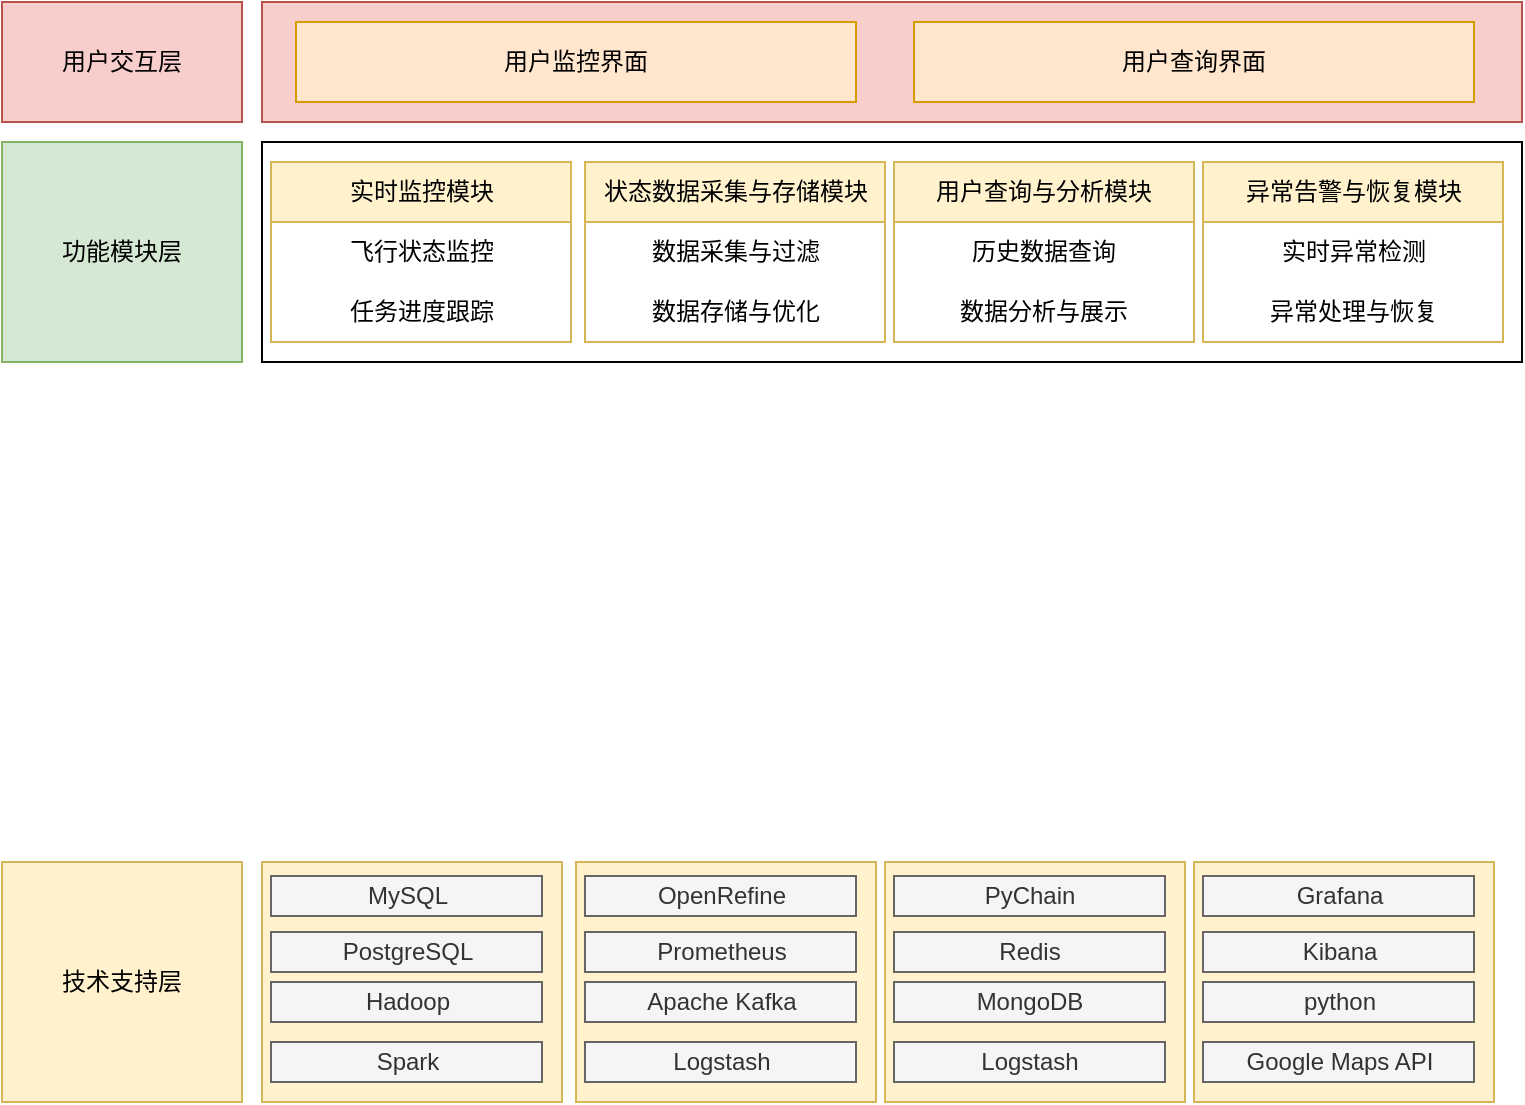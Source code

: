 <mxfile version="25.0.3">
  <diagram name="第 1 页" id="iFm5eo9EGmCHDPWDAaw0">
    <mxGraphModel dx="817" dy="717" grid="1" gridSize="10" guides="1" tooltips="1" connect="1" arrows="1" fold="1" page="1" pageScale="1" pageWidth="827" pageHeight="1169" math="0" shadow="0">
      <root>
        <mxCell id="0" />
        <mxCell id="1" parent="0" />
        <mxCell id="I6SyBdKCB0gjS5Uud8rl-10" value="" style="rounded=0;whiteSpace=wrap;html=1;" vertex="1" parent="1">
          <mxGeometry x="230" y="160" width="630" height="110" as="geometry" />
        </mxCell>
        <mxCell id="6t4_MSoUbNSP_UoqYTOG-1" value="用户交互层" style="rounded=0;whiteSpace=wrap;html=1;fillColor=#f8cecc;strokeColor=#b85450;" parent="1" vertex="1">
          <mxGeometry x="100" y="90" width="120" height="60" as="geometry" />
        </mxCell>
        <mxCell id="6t4_MSoUbNSP_UoqYTOG-2" value="功能模块层" style="rounded=0;whiteSpace=wrap;html=1;fillColor=#d5e8d4;strokeColor=#82b366;" parent="1" vertex="1">
          <mxGeometry x="100" y="160" width="120" height="110" as="geometry" />
        </mxCell>
        <mxCell id="6t4_MSoUbNSP_UoqYTOG-3" value="技术支持层" style="rounded=0;whiteSpace=wrap;html=1;fillColor=#fff2cc;strokeColor=#d6b656;" parent="1" vertex="1">
          <mxGeometry x="100" y="520" width="120" height="120" as="geometry" />
        </mxCell>
        <mxCell id="6t4_MSoUbNSP_UoqYTOG-5" value="" style="rounded=0;whiteSpace=wrap;html=1;fillColor=#f8cecc;strokeColor=#b85450;" parent="1" vertex="1">
          <mxGeometry x="230" y="90" width="630" height="60" as="geometry" />
        </mxCell>
        <mxCell id="6t4_MSoUbNSP_UoqYTOG-20" value="用户监控界面" style="rounded=0;whiteSpace=wrap;html=1;fillColor=#ffe6cc;strokeColor=#d79b00;" parent="1" vertex="1">
          <mxGeometry x="247" y="100" width="280" height="40" as="geometry" />
        </mxCell>
        <mxCell id="6t4_MSoUbNSP_UoqYTOG-54" value="&lt;span style=&quot;color: rgba(0, 0, 0, 0); font-family: monospace; font-size: 0px; text-align: start; text-wrap-mode: nowrap;&quot;&gt;%3CmxGraphModel%3E%3Croot%3E%3CmxCell%20id%3D%220%22%2F%3E%3CmxCell%20id%3D%221%22%20parent%3D%220%22%2F%3E%3CmxCell%20id%3D%222%22%20value%3D%22%22%20style%3D%22rounded%3D0%3BwhiteSpace%3Dwrap%3Bhtml%3D1%3B%22%20vertex%3D%221%22%20parent%3D%221%22%3E%3CmxGeometry%20x%3D%22230%22%20y%3D%22162.5%22%20width%3D%22155%22%20height%3D%22107.5%22%20as%3D%22geometry%22%2F%3E%3C%2FmxCell%3E%3CmxCell%20id%3D%223%22%20value%3D%22%E6%95%B0%E6%8D%AE%E5%AF%BC%E5%85%A5%E4%B8%8E%E8%9E%8D%E5%90%88%22%20style%3D%22rounded%3D0%3BwhiteSpace%3Dwrap%3Bhtml%3D1%3B%22%20vertex%3D%221%22%20parent%3D%221%22%3E%3CmxGeometry%20x%3D%22240%22%20y%3D%22170%22%20width%3D%22140%22%20height%3D%2240%22%20as%3D%22geometry%22%2F%3E%3C%2FmxCell%3E%3CmxCell%20id%3D%224%22%20value%3D%22%E5%A4%A7%E6%95%B0%E6%8D%AE%E5%8A%A0%E8%BD%BD%E4%B8%8E%E6%B5%81%E9%87%8F%E6%8E%A7%E5%88%B6%22%20style%3D%22rounded%3D0%3BwhiteSpace%3Dwrap%3Bhtml%3D1%3B%22%20vertex%3D%221%22%20parent%3D%221%22%3E%3CmxGeometry%20x%3D%22240%22%20y%3D%22220%22%20width%3D%22140%22%20height%3D%2240%22%20as%3D%22geometry%22%2F%3E%3C%2FmxCell%3E%3C%2Froot%3E%3C%2FmxGraphModel%3E&lt;/span&gt;" style="rounded=0;whiteSpace=wrap;html=1;fillColor=#fff2cc;strokeColor=#d6b656;" parent="1" vertex="1">
          <mxGeometry x="230" y="520" width="150" height="120" as="geometry" />
        </mxCell>
        <mxCell id="6t4_MSoUbNSP_UoqYTOG-57" value="MySQL" style="rounded=0;whiteSpace=wrap;html=1;fillColor=#f5f5f5;fontColor=#333333;strokeColor=#666666;" parent="1" vertex="1">
          <mxGeometry x="234.5" y="527" width="135.5" height="20" as="geometry" />
        </mxCell>
        <mxCell id="6t4_MSoUbNSP_UoqYTOG-60" value="PostgreSQL" style="rounded=0;whiteSpace=wrap;html=1;fillColor=#f5f5f5;fontColor=#333333;strokeColor=#666666;" parent="1" vertex="1">
          <mxGeometry x="234.5" y="555" width="135.5" height="20" as="geometry" />
        </mxCell>
        <mxCell id="6t4_MSoUbNSP_UoqYTOG-61" value="Hadoop" style="rounded=0;whiteSpace=wrap;html=1;fillColor=#f5f5f5;fontColor=#333333;strokeColor=#666666;" parent="1" vertex="1">
          <mxGeometry x="234.5" y="580" width="135.5" height="20" as="geometry" />
        </mxCell>
        <mxCell id="6t4_MSoUbNSP_UoqYTOG-62" value="Spark" style="rounded=0;whiteSpace=wrap;html=1;fillColor=#f5f5f5;fontColor=#333333;strokeColor=#666666;" parent="1" vertex="1">
          <mxGeometry x="234.5" y="610" width="135.5" height="20" as="geometry" />
        </mxCell>
        <mxCell id="6t4_MSoUbNSP_UoqYTOG-68" value="&lt;span style=&quot;color: rgba(0, 0, 0, 0); font-family: monospace; font-size: 0px; text-align: start; text-wrap-mode: nowrap;&quot;&gt;%3CmxGraphModel%3E%3Croot%3E%3CmxCell%20id%3D%220%22%2F%3E%3CmxCell%20id%3D%221%22%20parent%3D%220%22%2F%3E%3CmxCell%20id%3D%222%22%20value%3D%22%22%20style%3D%22rounded%3D0%3BwhiteSpace%3Dwrap%3Bhtml%3D1%3B%22%20vertex%3D%221%22%20parent%3D%221%22%3E%3CmxGeometry%20x%3D%22230%22%20y%3D%22162.5%22%20width%3D%22155%22%20height%3D%22107.5%22%20as%3D%22geometry%22%2F%3E%3C%2FmxCell%3E%3CmxCell%20id%3D%223%22%20value%3D%22%E6%95%B0%E6%8D%AE%E5%AF%BC%E5%85%A5%E4%B8%8E%E8%9E%8D%E5%90%88%22%20style%3D%22rounded%3D0%3BwhiteSpace%3Dwrap%3Bhtml%3D1%3B%22%20vertex%3D%221%22%20parent%3D%221%22%3E%3CmxGeometry%20x%3D%22240%22%20y%3D%22170%22%20width%3D%22140%22%20height%3D%2240%22%20as%3D%22geometry%22%2F%3E%3C%2FmxCell%3E%3CmxCell%20id%3D%224%22%20value%3D%22%E5%A4%A7%E6%95%B0%E6%8D%AE%E5%8A%A0%E8%BD%BD%E4%B8%8E%E6%B5%81%E9%87%8F%E6%8E%A7%E5%88%B6%22%20style%3D%22rounded%3D0%3BwhiteSpace%3Dwrap%3Bhtml%3D1%3B%22%20vertex%3D%221%22%20parent%3D%221%22%3E%3CmxGeometry%20x%3D%22240%22%20y%3D%22220%22%20width%3D%22140%22%20height%3D%2240%22%20as%3D%22geometry%22%2F%3E%3C%2FmxCell%3E%3C%2Froot%3E%3C%2FmxGraphModel%3E&lt;/span&gt;" style="rounded=0;whiteSpace=wrap;html=1;fillColor=#fff2cc;strokeColor=#d6b656;" parent="1" vertex="1">
          <mxGeometry x="387" y="520" width="150" height="120" as="geometry" />
        </mxCell>
        <mxCell id="6t4_MSoUbNSP_UoqYTOG-69" value="OpenRefine" style="rounded=0;whiteSpace=wrap;html=1;fillColor=#f5f5f5;fontColor=#333333;strokeColor=#666666;" parent="1" vertex="1">
          <mxGeometry x="391.5" y="527" width="135.5" height="20" as="geometry" />
        </mxCell>
        <mxCell id="6t4_MSoUbNSP_UoqYTOG-70" value="Prometheus" style="rounded=0;whiteSpace=wrap;html=1;fillColor=#f5f5f5;fontColor=#333333;strokeColor=#666666;" parent="1" vertex="1">
          <mxGeometry x="391.5" y="555" width="135.5" height="20" as="geometry" />
        </mxCell>
        <mxCell id="6t4_MSoUbNSP_UoqYTOG-71" value="Apache Kafka" style="rounded=0;whiteSpace=wrap;html=1;fillColor=#f5f5f5;fontColor=#333333;strokeColor=#666666;" parent="1" vertex="1">
          <mxGeometry x="391.5" y="580" width="135.5" height="20" as="geometry" />
        </mxCell>
        <mxCell id="6t4_MSoUbNSP_UoqYTOG-72" value="Logstash" style="rounded=0;whiteSpace=wrap;html=1;fillColor=#f5f5f5;fontColor=#333333;strokeColor=#666666;" parent="1" vertex="1">
          <mxGeometry x="391.5" y="610" width="135.5" height="20" as="geometry" />
        </mxCell>
        <mxCell id="6t4_MSoUbNSP_UoqYTOG-73" value="&lt;span style=&quot;color: rgba(0, 0, 0, 0); font-family: monospace; font-size: 0px; text-align: start; text-wrap-mode: nowrap;&quot;&gt;%3CmxGraphModel%3E%3Croot%3E%3CmxCell%20id%3D%220%22%2F%3E%3CmxCell%20id%3D%221%22%20parent%3D%220%22%2F%3E%3CmxCell%20id%3D%222%22%20value%3D%22%22%20style%3D%22rounded%3D0%3BwhiteSpace%3Dwrap%3Bhtml%3D1%3B%22%20vertex%3D%221%22%20parent%3D%221%22%3E%3CmxGeometry%20x%3D%22230%22%20y%3D%22162.5%22%20width%3D%22155%22%20height%3D%22107.5%22%20as%3D%22geometry%22%2F%3E%3C%2FmxCell%3E%3CmxCell%20id%3D%223%22%20value%3D%22%E6%95%B0%E6%8D%AE%E5%AF%BC%E5%85%A5%E4%B8%8E%E8%9E%8D%E5%90%88%22%20style%3D%22rounded%3D0%3BwhiteSpace%3Dwrap%3Bhtml%3D1%3B%22%20vertex%3D%221%22%20parent%3D%221%22%3E%3CmxGeometry%20x%3D%22240%22%20y%3D%22170%22%20width%3D%22140%22%20height%3D%2240%22%20as%3D%22geometry%22%2F%3E%3C%2FmxCell%3E%3CmxCell%20id%3D%224%22%20value%3D%22%E5%A4%A7%E6%95%B0%E6%8D%AE%E5%8A%A0%E8%BD%BD%E4%B8%8E%E6%B5%81%E9%87%8F%E6%8E%A7%E5%88%B6%22%20style%3D%22rounded%3D0%3BwhiteSpace%3Dwrap%3Bhtml%3D1%3B%22%20vertex%3D%221%22%20parent%3D%221%22%3E%3CmxGeometry%20x%3D%22240%22%20y%3D%22220%22%20width%3D%22140%22%20height%3D%2240%22%20as%3D%22geometry%22%2F%3E%3C%2FmxCell%3E%3C%2Froot%3E%3C%2FmxGraphModel%3E&lt;/span&gt;" style="rounded=0;whiteSpace=wrap;html=1;fillColor=#fff2cc;strokeColor=#d6b656;" parent="1" vertex="1">
          <mxGeometry x="541.5" y="520" width="150" height="120" as="geometry" />
        </mxCell>
        <mxCell id="6t4_MSoUbNSP_UoqYTOG-74" value="PyChain" style="rounded=0;whiteSpace=wrap;html=1;fillColor=#f5f5f5;fontColor=#333333;strokeColor=#666666;" parent="1" vertex="1">
          <mxGeometry x="546" y="527" width="135.5" height="20" as="geometry" />
        </mxCell>
        <mxCell id="6t4_MSoUbNSP_UoqYTOG-75" value="Redis" style="rounded=0;whiteSpace=wrap;html=1;fillColor=#f5f5f5;fontColor=#333333;strokeColor=#666666;" parent="1" vertex="1">
          <mxGeometry x="546" y="555" width="135.5" height="20" as="geometry" />
        </mxCell>
        <mxCell id="6t4_MSoUbNSP_UoqYTOG-76" value="MongoDB" style="rounded=0;whiteSpace=wrap;html=1;fillColor=#f5f5f5;fontColor=#333333;strokeColor=#666666;" parent="1" vertex="1">
          <mxGeometry x="546" y="580" width="135.5" height="20" as="geometry" />
        </mxCell>
        <mxCell id="6t4_MSoUbNSP_UoqYTOG-77" value="Logstash" style="rounded=0;whiteSpace=wrap;html=1;fillColor=#f5f5f5;fontColor=#333333;strokeColor=#666666;" parent="1" vertex="1">
          <mxGeometry x="546" y="610" width="135.5" height="20" as="geometry" />
        </mxCell>
        <mxCell id="6t4_MSoUbNSP_UoqYTOG-78" value="&lt;span style=&quot;color: rgba(0, 0, 0, 0); font-family: monospace; font-size: 0px; text-align: start; text-wrap-mode: nowrap;&quot;&gt;%3CmxGraphModel%3E%3Croot%3E%3CmxCell%20id%3D%220%22%2F%3E%3CmxCell%20id%3D%221%22%20parent%3D%220%22%2F%3E%3CmxCell%20id%3D%222%22%20value%3D%22%22%20style%3D%22rounded%3D0%3BwhiteSpace%3Dwrap%3Bhtml%3D1%3B%22%20vertex%3D%221%22%20parent%3D%221%22%3E%3CmxGeometry%20x%3D%22230%22%20y%3D%22162.5%22%20width%3D%22155%22%20height%3D%22107.5%22%20as%3D%22geometry%22%2F%3E%3C%2FmxCell%3E%3CmxCell%20id%3D%223%22%20value%3D%22%E6%95%B0%E6%8D%AE%E5%AF%BC%E5%85%A5%E4%B8%8E%E8%9E%8D%E5%90%88%22%20style%3D%22rounded%3D0%3BwhiteSpace%3Dwrap%3Bhtml%3D1%3B%22%20vertex%3D%221%22%20parent%3D%221%22%3E%3CmxGeometry%20x%3D%22240%22%20y%3D%22170%22%20width%3D%22140%22%20height%3D%2240%22%20as%3D%22geometry%22%2F%3E%3C%2FmxCell%3E%3CmxCell%20id%3D%224%22%20value%3D%22%E5%A4%A7%E6%95%B0%E6%8D%AE%E5%8A%A0%E8%BD%BD%E4%B8%8E%E6%B5%81%E9%87%8F%E6%8E%A7%E5%88%B6%22%20style%3D%22rounded%3D0%3BwhiteSpace%3Dwrap%3Bhtml%3D1%3B%22%20vertex%3D%221%22%20parent%3D%221%22%3E%3CmxGeometry%20x%3D%22240%22%20y%3D%22220%22%20width%3D%22140%22%20height%3D%2240%22%20as%3D%22geometry%22%2F%3E%3C%2FmxCell%3E%3C%2Froot%3E%3C%2FmxGraphModel%3E&lt;/span&gt;" style="rounded=0;whiteSpace=wrap;html=1;fillColor=#fff2cc;strokeColor=#d6b656;" parent="1" vertex="1">
          <mxGeometry x="696" y="520" width="150" height="120" as="geometry" />
        </mxCell>
        <mxCell id="6t4_MSoUbNSP_UoqYTOG-79" value="Grafana" style="rounded=0;whiteSpace=wrap;html=1;fillColor=#f5f5f5;fontColor=#333333;strokeColor=#666666;" parent="1" vertex="1">
          <mxGeometry x="700.5" y="527" width="135.5" height="20" as="geometry" />
        </mxCell>
        <mxCell id="6t4_MSoUbNSP_UoqYTOG-80" value="Kibana" style="rounded=0;whiteSpace=wrap;html=1;fillColor=#f5f5f5;fontColor=#333333;strokeColor=#666666;" parent="1" vertex="1">
          <mxGeometry x="700.5" y="555" width="135.5" height="20" as="geometry" />
        </mxCell>
        <mxCell id="6t4_MSoUbNSP_UoqYTOG-81" value="python" style="rounded=0;whiteSpace=wrap;html=1;fillColor=#f5f5f5;fontColor=#333333;strokeColor=#666666;" parent="1" vertex="1">
          <mxGeometry x="700.5" y="580" width="135.5" height="20" as="geometry" />
        </mxCell>
        <mxCell id="6t4_MSoUbNSP_UoqYTOG-82" value="Google Maps API" style="rounded=0;whiteSpace=wrap;html=1;fillColor=#f5f5f5;fontColor=#333333;strokeColor=#666666;" parent="1" vertex="1">
          <mxGeometry x="700.5" y="610" width="135.5" height="20" as="geometry" />
        </mxCell>
        <mxCell id="I6SyBdKCB0gjS5Uud8rl-1" value="用户查询界面" style="rounded=0;whiteSpace=wrap;html=1;fillColor=#ffe6cc;strokeColor=#d79b00;" vertex="1" parent="1">
          <mxGeometry x="556" y="100" width="280" height="40" as="geometry" />
        </mxCell>
        <mxCell id="I6SyBdKCB0gjS5Uud8rl-6" value="实时监控模块" style="swimlane;fontStyle=0;childLayout=stackLayout;horizontal=1;startSize=30;horizontalStack=0;resizeParent=1;resizeParentMax=0;resizeLast=0;collapsible=1;marginBottom=0;whiteSpace=wrap;html=1;fillColor=#fff2cc;strokeColor=#d6b656;" vertex="1" parent="1">
          <mxGeometry x="234.5" y="170" width="150" height="90" as="geometry" />
        </mxCell>
        <mxCell id="I6SyBdKCB0gjS5Uud8rl-7" value="飞行状态监控" style="text;strokeColor=none;fillColor=none;align=center;verticalAlign=middle;spacingLeft=4;spacingRight=4;overflow=hidden;points=[[0,0.5],[1,0.5]];portConstraint=eastwest;rotatable=0;whiteSpace=wrap;html=1;" vertex="1" parent="I6SyBdKCB0gjS5Uud8rl-6">
          <mxGeometry y="30" width="150" height="30" as="geometry" />
        </mxCell>
        <mxCell id="I6SyBdKCB0gjS5Uud8rl-8" value="任务进度跟踪" style="text;strokeColor=none;fillColor=none;align=center;verticalAlign=middle;spacingLeft=4;spacingRight=4;overflow=hidden;points=[[0,0.5],[1,0.5]];portConstraint=eastwest;rotatable=0;whiteSpace=wrap;html=1;" vertex="1" parent="I6SyBdKCB0gjS5Uud8rl-6">
          <mxGeometry y="60" width="150" height="30" as="geometry" />
        </mxCell>
        <mxCell id="I6SyBdKCB0gjS5Uud8rl-11" value="状态数据采集与存储模块" style="swimlane;fontStyle=0;childLayout=stackLayout;horizontal=1;startSize=30;horizontalStack=0;resizeParent=1;resizeParentMax=0;resizeLast=0;collapsible=1;marginBottom=0;whiteSpace=wrap;html=1;fillColor=#fff2cc;strokeColor=#d6b656;" vertex="1" parent="1">
          <mxGeometry x="391.5" y="170" width="150" height="90" as="geometry" />
        </mxCell>
        <mxCell id="I6SyBdKCB0gjS5Uud8rl-12" value="数据采集与过滤" style="text;strokeColor=none;fillColor=none;align=center;verticalAlign=middle;spacingLeft=4;spacingRight=4;overflow=hidden;points=[[0,0.5],[1,0.5]];portConstraint=eastwest;rotatable=0;whiteSpace=wrap;html=1;" vertex="1" parent="I6SyBdKCB0gjS5Uud8rl-11">
          <mxGeometry y="30" width="150" height="30" as="geometry" />
        </mxCell>
        <mxCell id="I6SyBdKCB0gjS5Uud8rl-13" value="数据存储与优化" style="text;strokeColor=none;fillColor=none;align=center;verticalAlign=middle;spacingLeft=4;spacingRight=4;overflow=hidden;points=[[0,0.5],[1,0.5]];portConstraint=eastwest;rotatable=0;whiteSpace=wrap;html=1;" vertex="1" parent="I6SyBdKCB0gjS5Uud8rl-11">
          <mxGeometry y="60" width="150" height="30" as="geometry" />
        </mxCell>
        <mxCell id="I6SyBdKCB0gjS5Uud8rl-14" value="用户查询与分析模块" style="swimlane;fontStyle=0;childLayout=stackLayout;horizontal=1;startSize=30;horizontalStack=0;resizeParent=1;resizeParentMax=0;resizeLast=0;collapsible=1;marginBottom=0;whiteSpace=wrap;html=1;fillColor=#fff2cc;strokeColor=#d6b656;" vertex="1" parent="1">
          <mxGeometry x="546" y="170" width="150" height="90" as="geometry" />
        </mxCell>
        <mxCell id="I6SyBdKCB0gjS5Uud8rl-15" value="历史数据查询" style="text;strokeColor=none;fillColor=none;align=center;verticalAlign=middle;spacingLeft=4;spacingRight=4;overflow=hidden;points=[[0,0.5],[1,0.5]];portConstraint=eastwest;rotatable=0;whiteSpace=wrap;html=1;" vertex="1" parent="I6SyBdKCB0gjS5Uud8rl-14">
          <mxGeometry y="30" width="150" height="30" as="geometry" />
        </mxCell>
        <mxCell id="I6SyBdKCB0gjS5Uud8rl-16" value="数据分析与展示" style="text;strokeColor=none;fillColor=none;align=center;verticalAlign=middle;spacingLeft=4;spacingRight=4;overflow=hidden;points=[[0,0.5],[1,0.5]];portConstraint=eastwest;rotatable=0;whiteSpace=wrap;html=1;" vertex="1" parent="I6SyBdKCB0gjS5Uud8rl-14">
          <mxGeometry y="60" width="150" height="30" as="geometry" />
        </mxCell>
        <mxCell id="I6SyBdKCB0gjS5Uud8rl-17" value="异常告警与恢复模块" style="swimlane;fontStyle=0;childLayout=stackLayout;horizontal=1;startSize=30;horizontalStack=0;resizeParent=1;resizeParentMax=0;resizeLast=0;collapsible=1;marginBottom=0;whiteSpace=wrap;html=1;fillColor=#fff2cc;strokeColor=#d6b656;" vertex="1" parent="1">
          <mxGeometry x="700.5" y="170" width="150" height="90" as="geometry" />
        </mxCell>
        <mxCell id="I6SyBdKCB0gjS5Uud8rl-18" value="实时异常检测" style="text;strokeColor=none;fillColor=none;align=center;verticalAlign=middle;spacingLeft=4;spacingRight=4;overflow=hidden;points=[[0,0.5],[1,0.5]];portConstraint=eastwest;rotatable=0;whiteSpace=wrap;html=1;" vertex="1" parent="I6SyBdKCB0gjS5Uud8rl-17">
          <mxGeometry y="30" width="150" height="30" as="geometry" />
        </mxCell>
        <mxCell id="I6SyBdKCB0gjS5Uud8rl-19" value="异常处理与恢复" style="text;strokeColor=none;fillColor=none;align=center;verticalAlign=middle;spacingLeft=4;spacingRight=4;overflow=hidden;points=[[0,0.5],[1,0.5]];portConstraint=eastwest;rotatable=0;whiteSpace=wrap;html=1;" vertex="1" parent="I6SyBdKCB0gjS5Uud8rl-17">
          <mxGeometry y="60" width="150" height="30" as="geometry" />
        </mxCell>
      </root>
    </mxGraphModel>
  </diagram>
</mxfile>

